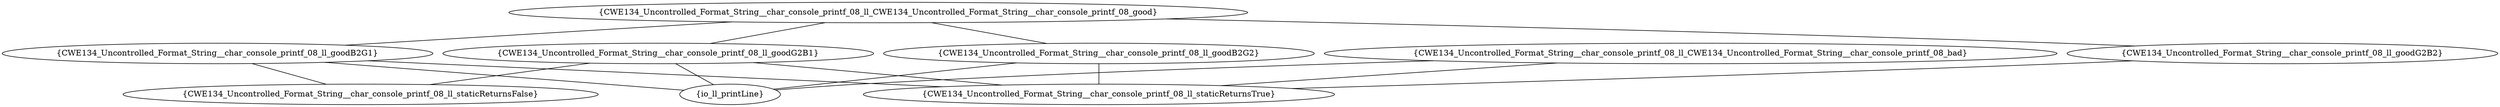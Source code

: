 graph "cg graph" {
CWE134_Uncontrolled_Format_String__char_console_printf_08_ll_goodG2B1 [label="{CWE134_Uncontrolled_Format_String__char_console_printf_08_ll_goodG2B1}"];
CWE134_Uncontrolled_Format_String__char_console_printf_08_ll_staticReturnsFalse [label="{CWE134_Uncontrolled_Format_String__char_console_printf_08_ll_staticReturnsFalse}"];
io_ll_printLine [label="{io_ll_printLine}"];
CWE134_Uncontrolled_Format_String__char_console_printf_08_ll_staticReturnsTrue [label="{CWE134_Uncontrolled_Format_String__char_console_printf_08_ll_staticReturnsTrue}"];
CWE134_Uncontrolled_Format_String__char_console_printf_08_ll_goodB2G2 [label="{CWE134_Uncontrolled_Format_String__char_console_printf_08_ll_goodB2G2}"];
CWE134_Uncontrolled_Format_String__char_console_printf_08_ll_CWE134_Uncontrolled_Format_String__char_console_printf_08_good [label="{CWE134_Uncontrolled_Format_String__char_console_printf_08_ll_CWE134_Uncontrolled_Format_String__char_console_printf_08_good}"];
CWE134_Uncontrolled_Format_String__char_console_printf_08_ll_goodB2G1 [label="{CWE134_Uncontrolled_Format_String__char_console_printf_08_ll_goodB2G1}"];
CWE134_Uncontrolled_Format_String__char_console_printf_08_ll_goodG2B2 [label="{CWE134_Uncontrolled_Format_String__char_console_printf_08_ll_goodG2B2}"];
CWE134_Uncontrolled_Format_String__char_console_printf_08_ll_CWE134_Uncontrolled_Format_String__char_console_printf_08_bad [label="{CWE134_Uncontrolled_Format_String__char_console_printf_08_ll_CWE134_Uncontrolled_Format_String__char_console_printf_08_bad}"];
CWE134_Uncontrolled_Format_String__char_console_printf_08_ll_goodG2B1 -- CWE134_Uncontrolled_Format_String__char_console_printf_08_ll_staticReturnsFalse;
CWE134_Uncontrolled_Format_String__char_console_printf_08_ll_goodG2B1 -- io_ll_printLine;
CWE134_Uncontrolled_Format_String__char_console_printf_08_ll_goodG2B1 -- CWE134_Uncontrolled_Format_String__char_console_printf_08_ll_staticReturnsTrue;
CWE134_Uncontrolled_Format_String__char_console_printf_08_ll_goodB2G2 -- CWE134_Uncontrolled_Format_String__char_console_printf_08_ll_staticReturnsTrue;
CWE134_Uncontrolled_Format_String__char_console_printf_08_ll_goodB2G2 -- io_ll_printLine;
CWE134_Uncontrolled_Format_String__char_console_printf_08_ll_CWE134_Uncontrolled_Format_String__char_console_printf_08_good -- CWE134_Uncontrolled_Format_String__char_console_printf_08_ll_goodB2G1;
CWE134_Uncontrolled_Format_String__char_console_printf_08_ll_CWE134_Uncontrolled_Format_String__char_console_printf_08_good -- CWE134_Uncontrolled_Format_String__char_console_printf_08_ll_goodB2G2;
CWE134_Uncontrolled_Format_String__char_console_printf_08_ll_CWE134_Uncontrolled_Format_String__char_console_printf_08_good -- CWE134_Uncontrolled_Format_String__char_console_printf_08_ll_goodG2B1;
CWE134_Uncontrolled_Format_String__char_console_printf_08_ll_CWE134_Uncontrolled_Format_String__char_console_printf_08_good -- CWE134_Uncontrolled_Format_String__char_console_printf_08_ll_goodG2B2;
CWE134_Uncontrolled_Format_String__char_console_printf_08_ll_CWE134_Uncontrolled_Format_String__char_console_printf_08_bad -- CWE134_Uncontrolled_Format_String__char_console_printf_08_ll_staticReturnsTrue;
CWE134_Uncontrolled_Format_String__char_console_printf_08_ll_CWE134_Uncontrolled_Format_String__char_console_printf_08_bad -- io_ll_printLine;
CWE134_Uncontrolled_Format_String__char_console_printf_08_ll_goodB2G1 -- CWE134_Uncontrolled_Format_String__char_console_printf_08_ll_staticReturnsTrue;
CWE134_Uncontrolled_Format_String__char_console_printf_08_ll_goodB2G1 -- io_ll_printLine;
CWE134_Uncontrolled_Format_String__char_console_printf_08_ll_goodB2G1 -- CWE134_Uncontrolled_Format_String__char_console_printf_08_ll_staticReturnsFalse;
CWE134_Uncontrolled_Format_String__char_console_printf_08_ll_goodG2B2 -- CWE134_Uncontrolled_Format_String__char_console_printf_08_ll_staticReturnsTrue;
}
